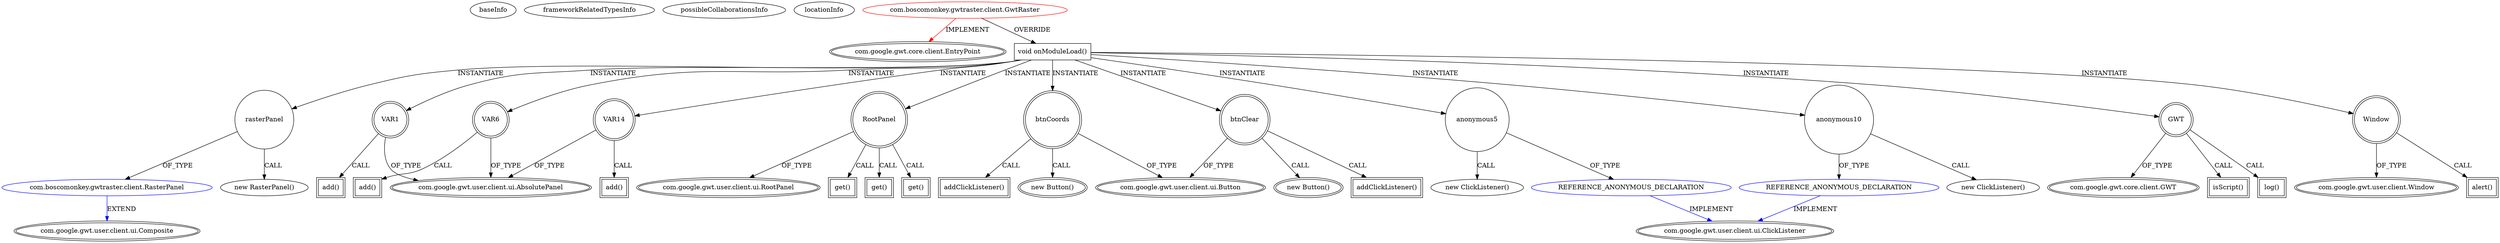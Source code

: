 digraph {
baseInfo[graphId=903,category="extension_graph",isAnonymous=false,possibleRelation=true]
frameworkRelatedTypesInfo[0="com.google.gwt.core.client.EntryPoint"]
possibleCollaborationsInfo[0="903~OVERRIDING_METHOD_DECLARATION-INSTANTIATION-~com.google.gwt.core.client.EntryPoint ~com.google.gwt.user.client.ui.Composite ~false~false",1="903~OVERRIDING_METHOD_DECLARATION-INSTANTIATION-~com.google.gwt.core.client.EntryPoint ~com.google.gwt.user.client.ui.ClickListener ~false~true"]
locationInfo[projectName="boscomonkey-gwt_raster_panel",filePath="/boscomonkey-gwt_raster_panel/gwt_raster_panel-master/src/com/boscomonkey/gwtraster/client/GwtRaster.java",contextSignature="GwtRaster",graphId="903"]
0[label="com.boscomonkey.gwtraster.client.GwtRaster",vertexType="ROOT_CLIENT_CLASS_DECLARATION",isFrameworkType=false,color=red]
1[label="com.google.gwt.core.client.EntryPoint",vertexType="FRAMEWORK_INTERFACE_TYPE",isFrameworkType=true,peripheries=2]
2[label="void onModuleLoad()",vertexType="OVERRIDING_METHOD_DECLARATION",isFrameworkType=false,shape=box]
4[label="rasterPanel",vertexType="VARIABLE_EXPRESION",isFrameworkType=false,shape=circle]
5[label="com.boscomonkey.gwtraster.client.RasterPanel",vertexType="REFERENCE_CLIENT_CLASS_DECLARATION",isFrameworkType=false,color=blue]
6[label="com.google.gwt.user.client.ui.Composite",vertexType="FRAMEWORK_CLASS_TYPE",isFrameworkType=true,peripheries=2]
3[label="new RasterPanel()",vertexType="CONSTRUCTOR_CALL",isFrameworkType=false]
7[label="VAR1",vertexType="VARIABLE_EXPRESION",isFrameworkType=true,peripheries=2,shape=circle]
9[label="com.google.gwt.user.client.ui.AbsolutePanel",vertexType="FRAMEWORK_CLASS_TYPE",isFrameworkType=true,peripheries=2]
8[label="add()",vertexType="INSIDE_CALL",isFrameworkType=true,peripheries=2,shape=box]
10[label="RootPanel",vertexType="VARIABLE_EXPRESION",isFrameworkType=true,peripheries=2,shape=circle]
12[label="com.google.gwt.user.client.ui.RootPanel",vertexType="FRAMEWORK_CLASS_TYPE",isFrameworkType=true,peripheries=2]
11[label="get()",vertexType="INSIDE_CALL",isFrameworkType=true,peripheries=2,shape=box]
14[label="btnClear",vertexType="VARIABLE_EXPRESION",isFrameworkType=true,peripheries=2,shape=circle]
15[label="com.google.gwt.user.client.ui.Button",vertexType="FRAMEWORK_CLASS_TYPE",isFrameworkType=true,peripheries=2]
13[label="new Button()",vertexType="CONSTRUCTOR_CALL",isFrameworkType=true,peripheries=2]
17[label="addClickListener()",vertexType="INSIDE_CALL",isFrameworkType=true,peripheries=2,shape=box]
19[label="anonymous5",vertexType="VARIABLE_EXPRESION",isFrameworkType=false,shape=circle]
20[label="REFERENCE_ANONYMOUS_DECLARATION",vertexType="REFERENCE_ANONYMOUS_DECLARATION",isFrameworkType=false,color=blue]
21[label="com.google.gwt.user.client.ui.ClickListener",vertexType="FRAMEWORK_INTERFACE_TYPE",isFrameworkType=true,peripheries=2]
18[label="new ClickListener()",vertexType="CONSTRUCTOR_CALL",isFrameworkType=false]
22[label="VAR6",vertexType="VARIABLE_EXPRESION",isFrameworkType=true,peripheries=2,shape=circle]
23[label="add()",vertexType="INSIDE_CALL",isFrameworkType=true,peripheries=2,shape=box]
26[label="get()",vertexType="INSIDE_CALL",isFrameworkType=true,peripheries=2,shape=box]
28[label="btnCoords",vertexType="VARIABLE_EXPRESION",isFrameworkType=true,peripheries=2,shape=circle]
27[label="new Button()",vertexType="CONSTRUCTOR_CALL",isFrameworkType=true,peripheries=2]
31[label="addClickListener()",vertexType="INSIDE_CALL",isFrameworkType=true,peripheries=2,shape=box]
33[label="anonymous10",vertexType="VARIABLE_EXPRESION",isFrameworkType=false,shape=circle]
34[label="REFERENCE_ANONYMOUS_DECLARATION",vertexType="REFERENCE_ANONYMOUS_DECLARATION",isFrameworkType=false,color=blue]
32[label="new ClickListener()",vertexType="CONSTRUCTOR_CALL",isFrameworkType=false]
36[label="GWT",vertexType="VARIABLE_EXPRESION",isFrameworkType=true,peripheries=2,shape=circle]
38[label="com.google.gwt.core.client.GWT",vertexType="FRAMEWORK_CLASS_TYPE",isFrameworkType=true,peripheries=2]
37[label="isScript()",vertexType="INSIDE_CALL",isFrameworkType=true,peripheries=2,shape=box]
39[label="Window",vertexType="VARIABLE_EXPRESION",isFrameworkType=true,peripheries=2,shape=circle]
41[label="com.google.gwt.user.client.Window",vertexType="FRAMEWORK_CLASS_TYPE",isFrameworkType=true,peripheries=2]
40[label="alert()",vertexType="INSIDE_CALL",isFrameworkType=true,peripheries=2,shape=box]
43[label="log()",vertexType="INSIDE_CALL",isFrameworkType=true,peripheries=2,shape=box]
44[label="VAR14",vertexType="VARIABLE_EXPRESION",isFrameworkType=true,peripheries=2,shape=circle]
45[label="add()",vertexType="INSIDE_CALL",isFrameworkType=true,peripheries=2,shape=box]
48[label="get()",vertexType="INSIDE_CALL",isFrameworkType=true,peripheries=2,shape=box]
0->1[label="IMPLEMENT",color=red]
0->2[label="OVERRIDE"]
2->4[label="INSTANTIATE"]
5->6[label="EXTEND",color=blue]
4->5[label="OF_TYPE"]
4->3[label="CALL"]
2->7[label="INSTANTIATE"]
7->9[label="OF_TYPE"]
7->8[label="CALL"]
2->10[label="INSTANTIATE"]
10->12[label="OF_TYPE"]
10->11[label="CALL"]
2->14[label="INSTANTIATE"]
14->15[label="OF_TYPE"]
14->13[label="CALL"]
14->17[label="CALL"]
2->19[label="INSTANTIATE"]
20->21[label="IMPLEMENT",color=blue]
19->20[label="OF_TYPE"]
19->18[label="CALL"]
2->22[label="INSTANTIATE"]
22->9[label="OF_TYPE"]
22->23[label="CALL"]
10->26[label="CALL"]
2->28[label="INSTANTIATE"]
28->15[label="OF_TYPE"]
28->27[label="CALL"]
28->31[label="CALL"]
2->33[label="INSTANTIATE"]
34->21[label="IMPLEMENT",color=blue]
33->34[label="OF_TYPE"]
33->32[label="CALL"]
2->36[label="INSTANTIATE"]
36->38[label="OF_TYPE"]
36->37[label="CALL"]
2->39[label="INSTANTIATE"]
39->41[label="OF_TYPE"]
39->40[label="CALL"]
36->43[label="CALL"]
2->44[label="INSTANTIATE"]
44->9[label="OF_TYPE"]
44->45[label="CALL"]
10->48[label="CALL"]
}
